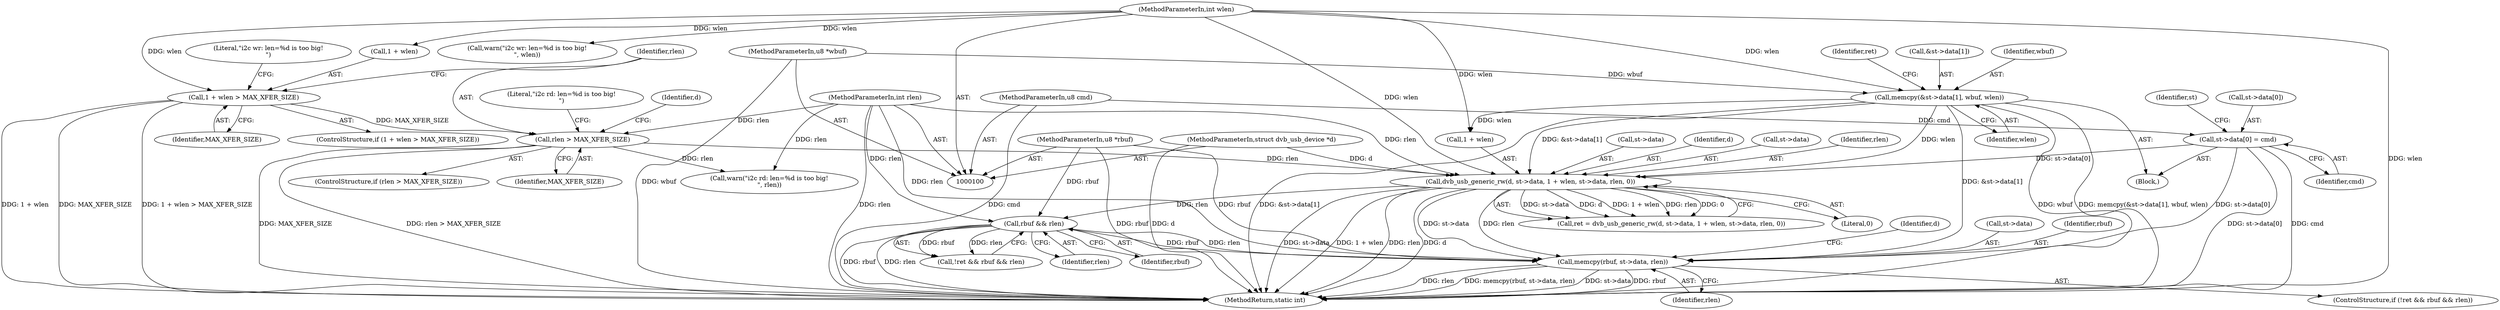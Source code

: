 digraph "0_linux_3f190e3aec212fc8c61e202c51400afa7384d4bc@API" {
"1000182" [label="(Call,memcpy(rbuf, st->data, rlen))"];
"1000179" [label="(Call,rbuf && rlen)"];
"1000105" [label="(MethodParameterIn,u8 *rbuf)"];
"1000162" [label="(Call,dvb_usb_generic_rw(d, st->data, 1 + wlen, st->data, rlen, 0))"];
"1000101" [label="(MethodParameterIn,struct dvb_usb_device *d)"];
"1000151" [label="(Call,memcpy(&st->data[1], wbuf, wlen))"];
"1000103" [label="(MethodParameterIn,u8 *wbuf)"];
"1000104" [label="(MethodParameterIn,int wlen)"];
"1000144" [label="(Call,st->data[0] = cmd)"];
"1000102" [label="(MethodParameterIn,u8 cmd)"];
"1000129" [label="(Call,rlen > MAX_XFER_SIZE)"];
"1000106" [label="(MethodParameterIn,int rlen)"];
"1000116" [label="(Call,1 + wlen > MAX_XFER_SIZE)"];
"1000182" [label="(Call,memcpy(rbuf, st->data, rlen))"];
"1000175" [label="(ControlStructure,if (!ret && rbuf && rlen))"];
"1000128" [label="(ControlStructure,if (rlen > MAX_XFER_SIZE))"];
"1000122" [label="(Call,warn(\"i2c wr: len=%d is too big!\n\", wlen))"];
"1000151" [label="(Call,memcpy(&st->data[1], wbuf, wlen))"];
"1000191" [label="(Identifier,d)"];
"1000130" [label="(Identifier,rlen)"];
"1000167" [label="(Call,1 + wlen)"];
"1000180" [label="(Identifier,rbuf)"];
"1000155" [label="(Identifier,st)"];
"1000104" [label="(MethodParameterIn,int wlen)"];
"1000117" [label="(Call,1 + wlen)"];
"1000120" [label="(Identifier,MAX_XFER_SIZE)"];
"1000184" [label="(Call,st->data)"];
"1000161" [label="(Identifier,ret)"];
"1000142" [label="(Identifier,d)"];
"1000164" [label="(Call,st->data)"];
"1000101" [label="(MethodParameterIn,struct dvb_usb_device *d)"];
"1000160" [label="(Call,ret = dvb_usb_generic_rw(d, st->data, 1 + wlen, st->data, rlen, 0))"];
"1000183" [label="(Identifier,rbuf)"];
"1000129" [label="(Call,rlen > MAX_XFER_SIZE)"];
"1000133" [label="(Call,warn(\"i2c rd: len=%d is too big!\n\", rlen))"];
"1000131" [label="(Identifier,MAX_XFER_SIZE)"];
"1000107" [label="(Block,)"];
"1000159" [label="(Identifier,wlen)"];
"1000187" [label="(Identifier,rlen)"];
"1000162" [label="(Call,dvb_usb_generic_rw(d, st->data, 1 + wlen, st->data, rlen, 0))"];
"1000103" [label="(MethodParameterIn,u8 *wbuf)"];
"1000163" [label="(Identifier,d)"];
"1000106" [label="(MethodParameterIn,int rlen)"];
"1000102" [label="(MethodParameterIn,u8 cmd)"];
"1000116" [label="(Call,1 + wlen > MAX_XFER_SIZE)"];
"1000195" [label="(MethodReturn,static int)"];
"1000115" [label="(ControlStructure,if (1 + wlen > MAX_XFER_SIZE))"];
"1000179" [label="(Call,rbuf && rlen)"];
"1000176" [label="(Call,!ret && rbuf && rlen)"];
"1000134" [label="(Literal,\"i2c rd: len=%d is too big!\n\")"];
"1000174" [label="(Literal,0)"];
"1000170" [label="(Call,st->data)"];
"1000152" [label="(Call,&st->data[1])"];
"1000173" [label="(Identifier,rlen)"];
"1000145" [label="(Call,st->data[0])"];
"1000105" [label="(MethodParameterIn,u8 *rbuf)"];
"1000150" [label="(Identifier,cmd)"];
"1000158" [label="(Identifier,wbuf)"];
"1000123" [label="(Literal,\"i2c wr: len=%d is too big!\n\")"];
"1000181" [label="(Identifier,rlen)"];
"1000144" [label="(Call,st->data[0] = cmd)"];
"1000182" -> "1000175"  [label="AST: "];
"1000182" -> "1000187"  [label="CFG: "];
"1000183" -> "1000182"  [label="AST: "];
"1000184" -> "1000182"  [label="AST: "];
"1000187" -> "1000182"  [label="AST: "];
"1000191" -> "1000182"  [label="CFG: "];
"1000182" -> "1000195"  [label="DDG: rlen"];
"1000182" -> "1000195"  [label="DDG: memcpy(rbuf, st->data, rlen)"];
"1000182" -> "1000195"  [label="DDG: st->data"];
"1000182" -> "1000195"  [label="DDG: rbuf"];
"1000179" -> "1000182"  [label="DDG: rbuf"];
"1000179" -> "1000182"  [label="DDG: rlen"];
"1000105" -> "1000182"  [label="DDG: rbuf"];
"1000162" -> "1000182"  [label="DDG: st->data"];
"1000162" -> "1000182"  [label="DDG: rlen"];
"1000151" -> "1000182"  [label="DDG: &st->data[1]"];
"1000144" -> "1000182"  [label="DDG: st->data[0]"];
"1000106" -> "1000182"  [label="DDG: rlen"];
"1000179" -> "1000176"  [label="AST: "];
"1000179" -> "1000180"  [label="CFG: "];
"1000179" -> "1000181"  [label="CFG: "];
"1000180" -> "1000179"  [label="AST: "];
"1000181" -> "1000179"  [label="AST: "];
"1000176" -> "1000179"  [label="CFG: "];
"1000179" -> "1000195"  [label="DDG: rlen"];
"1000179" -> "1000195"  [label="DDG: rbuf"];
"1000179" -> "1000176"  [label="DDG: rbuf"];
"1000179" -> "1000176"  [label="DDG: rlen"];
"1000105" -> "1000179"  [label="DDG: rbuf"];
"1000162" -> "1000179"  [label="DDG: rlen"];
"1000106" -> "1000179"  [label="DDG: rlen"];
"1000105" -> "1000100"  [label="AST: "];
"1000105" -> "1000195"  [label="DDG: rbuf"];
"1000162" -> "1000160"  [label="AST: "];
"1000162" -> "1000174"  [label="CFG: "];
"1000163" -> "1000162"  [label="AST: "];
"1000164" -> "1000162"  [label="AST: "];
"1000167" -> "1000162"  [label="AST: "];
"1000170" -> "1000162"  [label="AST: "];
"1000173" -> "1000162"  [label="AST: "];
"1000174" -> "1000162"  [label="AST: "];
"1000160" -> "1000162"  [label="CFG: "];
"1000162" -> "1000195"  [label="DDG: st->data"];
"1000162" -> "1000195"  [label="DDG: 1 + wlen"];
"1000162" -> "1000195"  [label="DDG: rlen"];
"1000162" -> "1000195"  [label="DDG: d"];
"1000162" -> "1000160"  [label="DDG: st->data"];
"1000162" -> "1000160"  [label="DDG: d"];
"1000162" -> "1000160"  [label="DDG: 1 + wlen"];
"1000162" -> "1000160"  [label="DDG: rlen"];
"1000162" -> "1000160"  [label="DDG: 0"];
"1000101" -> "1000162"  [label="DDG: d"];
"1000151" -> "1000162"  [label="DDG: &st->data[1]"];
"1000151" -> "1000162"  [label="DDG: wlen"];
"1000144" -> "1000162"  [label="DDG: st->data[0]"];
"1000104" -> "1000162"  [label="DDG: wlen"];
"1000129" -> "1000162"  [label="DDG: rlen"];
"1000106" -> "1000162"  [label="DDG: rlen"];
"1000101" -> "1000100"  [label="AST: "];
"1000101" -> "1000195"  [label="DDG: d"];
"1000151" -> "1000107"  [label="AST: "];
"1000151" -> "1000159"  [label="CFG: "];
"1000152" -> "1000151"  [label="AST: "];
"1000158" -> "1000151"  [label="AST: "];
"1000159" -> "1000151"  [label="AST: "];
"1000161" -> "1000151"  [label="CFG: "];
"1000151" -> "1000195"  [label="DDG: memcpy(&st->data[1], wbuf, wlen)"];
"1000151" -> "1000195"  [label="DDG: &st->data[1]"];
"1000151" -> "1000195"  [label="DDG: wbuf"];
"1000103" -> "1000151"  [label="DDG: wbuf"];
"1000104" -> "1000151"  [label="DDG: wlen"];
"1000151" -> "1000167"  [label="DDG: wlen"];
"1000103" -> "1000100"  [label="AST: "];
"1000103" -> "1000195"  [label="DDG: wbuf"];
"1000104" -> "1000100"  [label="AST: "];
"1000104" -> "1000195"  [label="DDG: wlen"];
"1000104" -> "1000116"  [label="DDG: wlen"];
"1000104" -> "1000117"  [label="DDG: wlen"];
"1000104" -> "1000122"  [label="DDG: wlen"];
"1000104" -> "1000167"  [label="DDG: wlen"];
"1000144" -> "1000107"  [label="AST: "];
"1000144" -> "1000150"  [label="CFG: "];
"1000145" -> "1000144"  [label="AST: "];
"1000150" -> "1000144"  [label="AST: "];
"1000155" -> "1000144"  [label="CFG: "];
"1000144" -> "1000195"  [label="DDG: st->data[0]"];
"1000144" -> "1000195"  [label="DDG: cmd"];
"1000102" -> "1000144"  [label="DDG: cmd"];
"1000102" -> "1000100"  [label="AST: "];
"1000102" -> "1000195"  [label="DDG: cmd"];
"1000129" -> "1000128"  [label="AST: "];
"1000129" -> "1000131"  [label="CFG: "];
"1000130" -> "1000129"  [label="AST: "];
"1000131" -> "1000129"  [label="AST: "];
"1000134" -> "1000129"  [label="CFG: "];
"1000142" -> "1000129"  [label="CFG: "];
"1000129" -> "1000195"  [label="DDG: rlen > MAX_XFER_SIZE"];
"1000129" -> "1000195"  [label="DDG: MAX_XFER_SIZE"];
"1000106" -> "1000129"  [label="DDG: rlen"];
"1000116" -> "1000129"  [label="DDG: MAX_XFER_SIZE"];
"1000129" -> "1000133"  [label="DDG: rlen"];
"1000106" -> "1000100"  [label="AST: "];
"1000106" -> "1000195"  [label="DDG: rlen"];
"1000106" -> "1000133"  [label="DDG: rlen"];
"1000116" -> "1000115"  [label="AST: "];
"1000116" -> "1000120"  [label="CFG: "];
"1000117" -> "1000116"  [label="AST: "];
"1000120" -> "1000116"  [label="AST: "];
"1000123" -> "1000116"  [label="CFG: "];
"1000130" -> "1000116"  [label="CFG: "];
"1000116" -> "1000195"  [label="DDG: 1 + wlen"];
"1000116" -> "1000195"  [label="DDG: MAX_XFER_SIZE"];
"1000116" -> "1000195"  [label="DDG: 1 + wlen > MAX_XFER_SIZE"];
}
